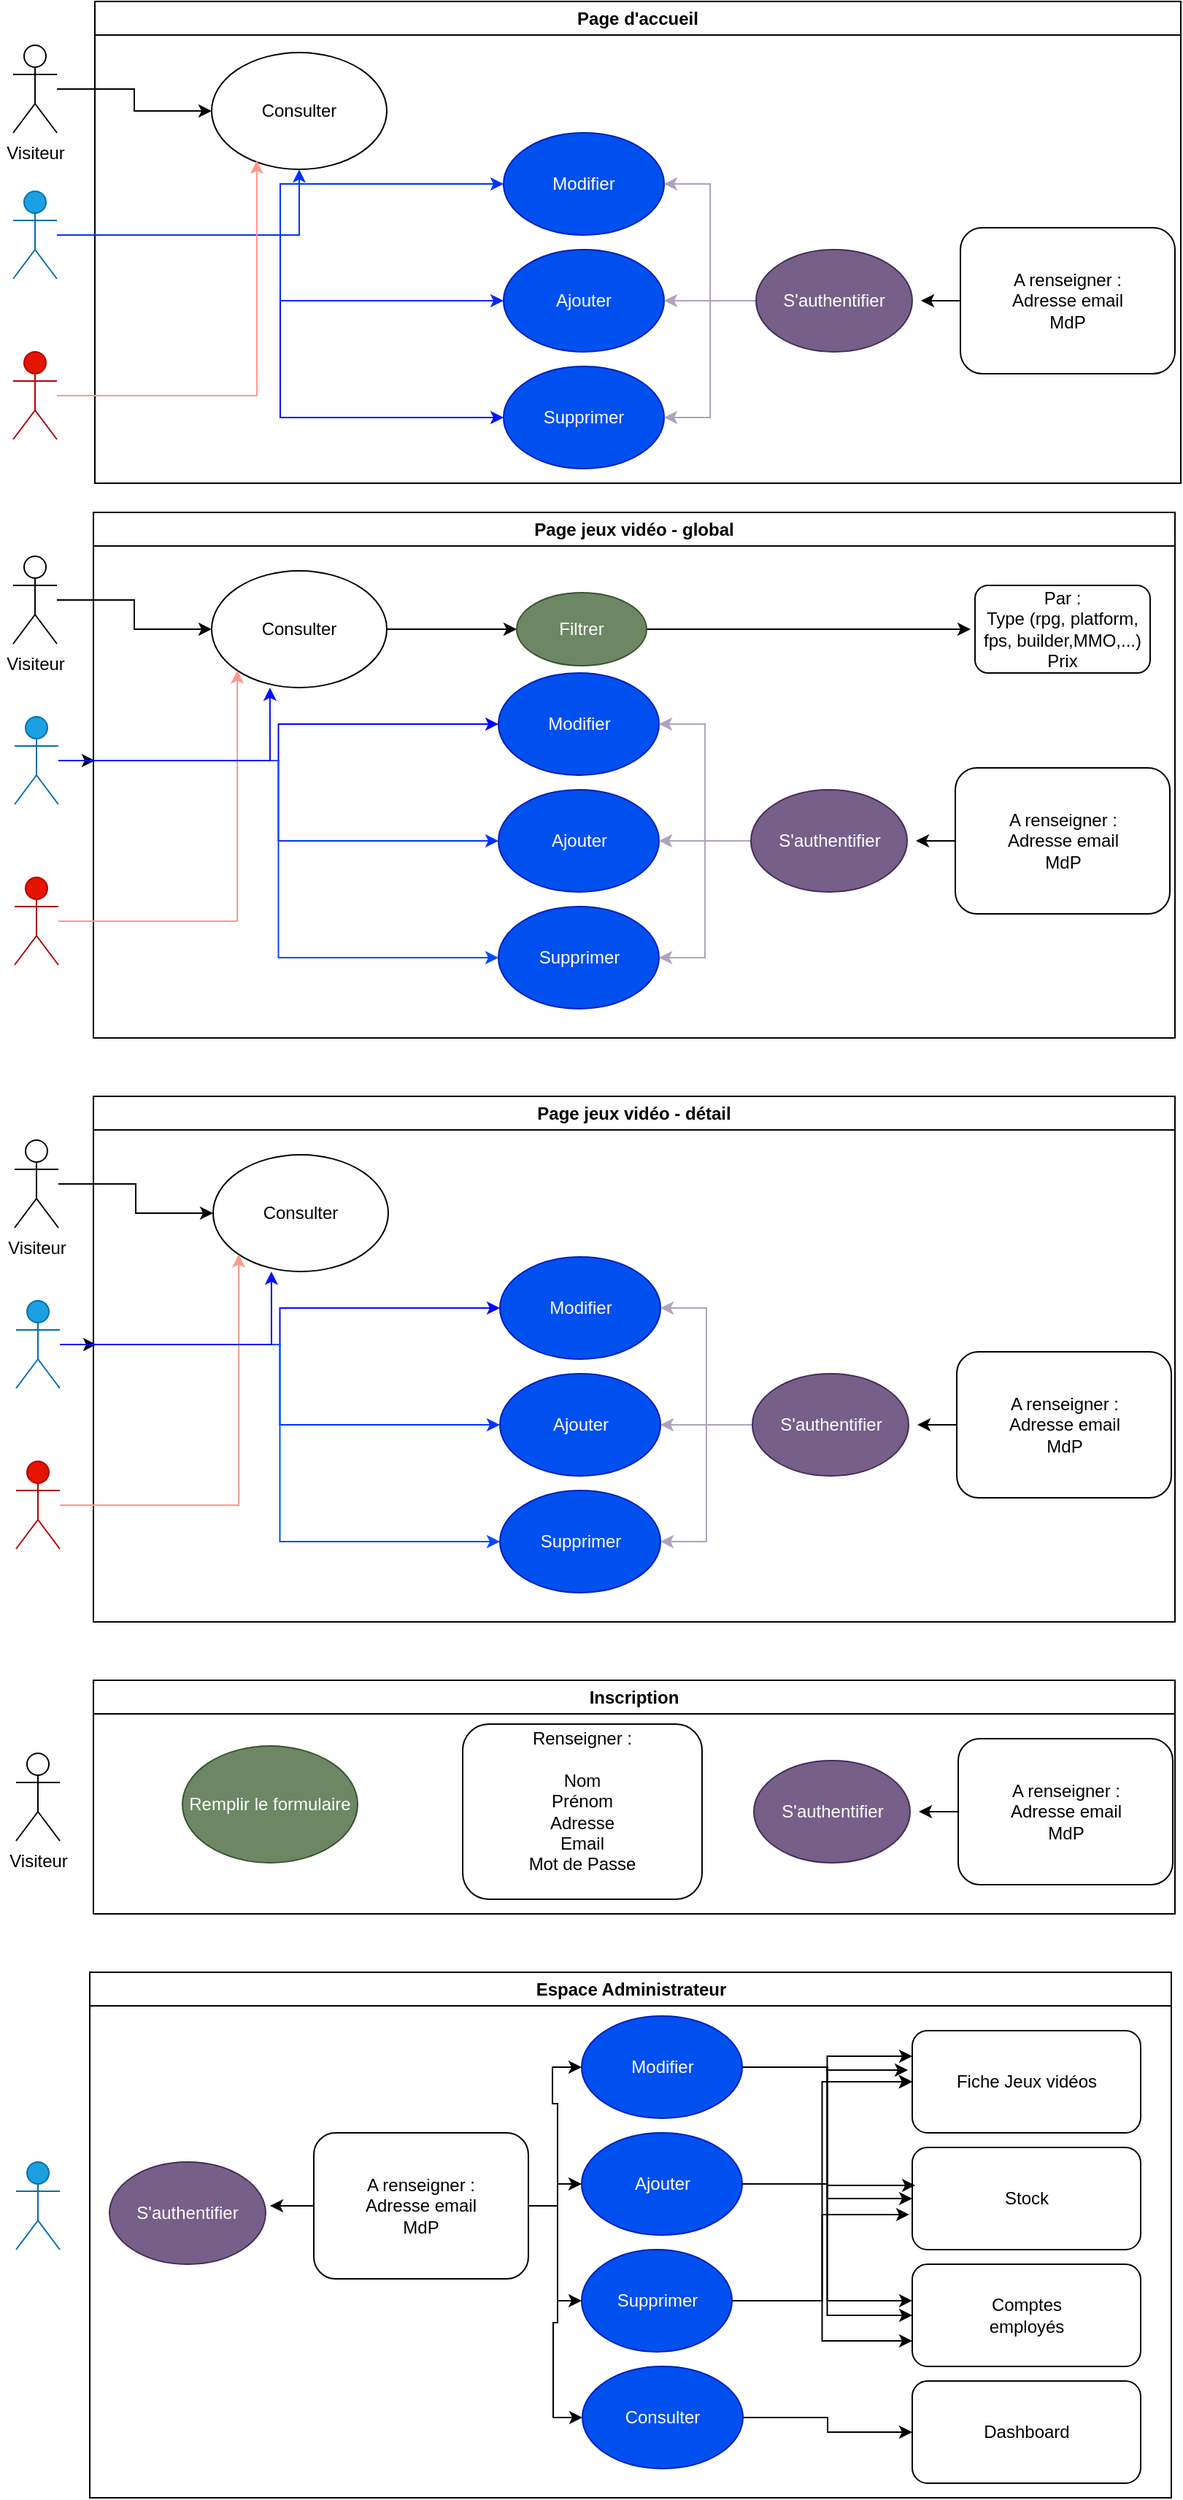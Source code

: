<mxfile version="24.7.6">
  <diagram name="Page-1" id="Thd2BQIGZXAX2JsIXWJJ">
    <mxGraphModel dx="988" dy="536" grid="1" gridSize="10" guides="1" tooltips="1" connect="1" arrows="1" fold="1" page="1" pageScale="1" pageWidth="827" pageHeight="1169" math="0" shadow="0">
      <root>
        <mxCell id="0" />
        <mxCell id="1" parent="0" />
        <mxCell id="rAIBt6rHSv0Fkx4nkbGc-1" value="&lt;font style=&quot;vertical-align: inherit;&quot;&gt;&lt;font style=&quot;vertical-align: inherit;&quot;&gt;Page d&#39;accueil&lt;/font&gt;&lt;/font&gt;" style="swimlane;whiteSpace=wrap;html=1;" vertex="1" parent="1">
          <mxGeometry x="80" y="50" width="744" height="330" as="geometry" />
        </mxCell>
        <mxCell id="rAIBt6rHSv0Fkx4nkbGc-10" value="&lt;font style=&quot;vertical-align: inherit;&quot;&gt;&lt;font style=&quot;vertical-align: inherit;&quot;&gt;Consulter&lt;/font&gt;&lt;/font&gt;" style="ellipse;whiteSpace=wrap;html=1;" vertex="1" parent="rAIBt6rHSv0Fkx4nkbGc-1">
          <mxGeometry x="80" y="35" width="120" height="80" as="geometry" />
        </mxCell>
        <mxCell id="rAIBt6rHSv0Fkx4nkbGc-14" value="Modifier" style="ellipse;whiteSpace=wrap;html=1;fillColor=#0050ef;fontColor=#ffffff;strokeColor=#001DBC;" vertex="1" parent="rAIBt6rHSv0Fkx4nkbGc-1">
          <mxGeometry x="280" y="90" width="110" height="70" as="geometry" />
        </mxCell>
        <mxCell id="rAIBt6rHSv0Fkx4nkbGc-16" value="Supprimer" style="ellipse;whiteSpace=wrap;html=1;fillColor=#0050ef;fontColor=#ffffff;strokeColor=#001DBC;" vertex="1" parent="rAIBt6rHSv0Fkx4nkbGc-1">
          <mxGeometry x="280" y="250" width="110" height="70" as="geometry" />
        </mxCell>
        <mxCell id="rAIBt6rHSv0Fkx4nkbGc-15" value="Ajouter" style="ellipse;whiteSpace=wrap;html=1;fillColor=#0050ef;fontColor=#ffffff;strokeColor=#001DBC;" vertex="1" parent="rAIBt6rHSv0Fkx4nkbGc-1">
          <mxGeometry x="280" y="170" width="110" height="70" as="geometry" />
        </mxCell>
        <mxCell id="rAIBt6rHSv0Fkx4nkbGc-24" style="edgeStyle=orthogonalEdgeStyle;rounded=0;orthogonalLoop=1;jettySize=auto;html=1;entryX=1;entryY=0.5;entryDx=0;entryDy=0;strokeColor=#afa2bd;" edge="1" parent="rAIBt6rHSv0Fkx4nkbGc-1" source="rAIBt6rHSv0Fkx4nkbGc-23" target="rAIBt6rHSv0Fkx4nkbGc-14">
          <mxGeometry relative="1" as="geometry" />
        </mxCell>
        <mxCell id="rAIBt6rHSv0Fkx4nkbGc-25" style="edgeStyle=orthogonalEdgeStyle;rounded=0;orthogonalLoop=1;jettySize=auto;html=1;entryX=1;entryY=0.5;entryDx=0;entryDy=0;strokeColor=#AFA2BD;" edge="1" parent="rAIBt6rHSv0Fkx4nkbGc-1" source="rAIBt6rHSv0Fkx4nkbGc-23" target="rAIBt6rHSv0Fkx4nkbGc-15">
          <mxGeometry relative="1" as="geometry" />
        </mxCell>
        <mxCell id="rAIBt6rHSv0Fkx4nkbGc-26" style="edgeStyle=orthogonalEdgeStyle;rounded=0;orthogonalLoop=1;jettySize=auto;html=1;entryX=1;entryY=0.5;entryDx=0;entryDy=0;strokeColor=#afa2bd;" edge="1" parent="rAIBt6rHSv0Fkx4nkbGc-1" source="rAIBt6rHSv0Fkx4nkbGc-23" target="rAIBt6rHSv0Fkx4nkbGc-16">
          <mxGeometry relative="1" as="geometry" />
        </mxCell>
        <mxCell id="rAIBt6rHSv0Fkx4nkbGc-23" value="S&#39;authentifier" style="ellipse;whiteSpace=wrap;html=1;fillColor=#76608a;strokeColor=#432D57;fontColor=#ffffff;" vertex="1" parent="rAIBt6rHSv0Fkx4nkbGc-1">
          <mxGeometry x="453" y="170" width="107" height="70" as="geometry" />
        </mxCell>
        <mxCell id="rAIBt6rHSv0Fkx4nkbGc-29" style="edgeStyle=orthogonalEdgeStyle;rounded=0;orthogonalLoop=1;jettySize=auto;html=1;" edge="1" parent="rAIBt6rHSv0Fkx4nkbGc-1" source="rAIBt6rHSv0Fkx4nkbGc-27">
          <mxGeometry relative="1" as="geometry">
            <mxPoint x="566" y="205" as="targetPoint" />
          </mxGeometry>
        </mxCell>
        <mxCell id="rAIBt6rHSv0Fkx4nkbGc-27" value="A renseigner :&lt;div&gt;Adresse email&lt;/div&gt;&lt;div&gt;MdP&lt;/div&gt;" style="rounded=1;whiteSpace=wrap;html=1;" vertex="1" parent="rAIBt6rHSv0Fkx4nkbGc-1">
          <mxGeometry x="593" y="155" width="147" height="100" as="geometry" />
        </mxCell>
        <mxCell id="rAIBt6rHSv0Fkx4nkbGc-2" value="&lt;font style=&quot;vertical-align: inherit;&quot;&gt;&lt;font style=&quot;vertical-align: inherit;&quot;&gt;Page jeux vidéo - global&lt;/font&gt;&lt;/font&gt;" style="swimlane;whiteSpace=wrap;html=1;" vertex="1" parent="1">
          <mxGeometry x="79" y="400" width="741" height="360" as="geometry" />
        </mxCell>
        <mxCell id="rAIBt6rHSv0Fkx4nkbGc-82" style="edgeStyle=orthogonalEdgeStyle;rounded=0;orthogonalLoop=1;jettySize=auto;html=1;entryX=0;entryY=0.5;entryDx=0;entryDy=0;" edge="1" parent="rAIBt6rHSv0Fkx4nkbGc-2" source="rAIBt6rHSv0Fkx4nkbGc-33" target="rAIBt6rHSv0Fkx4nkbGc-81">
          <mxGeometry relative="1" as="geometry" />
        </mxCell>
        <mxCell id="rAIBt6rHSv0Fkx4nkbGc-33" value="&lt;font style=&quot;vertical-align: inherit;&quot;&gt;&lt;font style=&quot;vertical-align: inherit;&quot;&gt;Consulter&lt;/font&gt;&lt;/font&gt;" style="ellipse;whiteSpace=wrap;html=1;" vertex="1" parent="rAIBt6rHSv0Fkx4nkbGc-2">
          <mxGeometry x="81" y="40" width="120" height="80" as="geometry" />
        </mxCell>
        <mxCell id="rAIBt6rHSv0Fkx4nkbGc-41" value="Modifier" style="ellipse;whiteSpace=wrap;html=1;fillColor=#0050ef;fontColor=#ffffff;strokeColor=#001DBC;" vertex="1" parent="rAIBt6rHSv0Fkx4nkbGc-2">
          <mxGeometry x="277.5" y="110" width="110" height="70" as="geometry" />
        </mxCell>
        <mxCell id="rAIBt6rHSv0Fkx4nkbGc-42" value="Supprimer" style="ellipse;whiteSpace=wrap;html=1;fillColor=#0050ef;fontColor=#ffffff;strokeColor=#001DBC;" vertex="1" parent="rAIBt6rHSv0Fkx4nkbGc-2">
          <mxGeometry x="277.5" y="270" width="110" height="70" as="geometry" />
        </mxCell>
        <mxCell id="rAIBt6rHSv0Fkx4nkbGc-43" value="Ajouter" style="ellipse;whiteSpace=wrap;html=1;fillColor=#0050ef;fontColor=#ffffff;strokeColor=#001DBC;" vertex="1" parent="rAIBt6rHSv0Fkx4nkbGc-2">
          <mxGeometry x="277.5" y="190" width="110" height="70" as="geometry" />
        </mxCell>
        <mxCell id="rAIBt6rHSv0Fkx4nkbGc-44" style="edgeStyle=orthogonalEdgeStyle;rounded=0;orthogonalLoop=1;jettySize=auto;html=1;entryX=1;entryY=0.5;entryDx=0;entryDy=0;strokeColor=#afa2bd;" edge="1" parent="rAIBt6rHSv0Fkx4nkbGc-2" source="rAIBt6rHSv0Fkx4nkbGc-47" target="rAIBt6rHSv0Fkx4nkbGc-41">
          <mxGeometry relative="1" as="geometry" />
        </mxCell>
        <mxCell id="rAIBt6rHSv0Fkx4nkbGc-45" style="edgeStyle=orthogonalEdgeStyle;rounded=0;orthogonalLoop=1;jettySize=auto;html=1;entryX=1;entryY=0.5;entryDx=0;entryDy=0;strokeColor=#AFA2BD;" edge="1" parent="rAIBt6rHSv0Fkx4nkbGc-2" source="rAIBt6rHSv0Fkx4nkbGc-47" target="rAIBt6rHSv0Fkx4nkbGc-43">
          <mxGeometry relative="1" as="geometry" />
        </mxCell>
        <mxCell id="rAIBt6rHSv0Fkx4nkbGc-46" style="edgeStyle=orthogonalEdgeStyle;rounded=0;orthogonalLoop=1;jettySize=auto;html=1;entryX=1;entryY=0.5;entryDx=0;entryDy=0;strokeColor=#afa2bd;" edge="1" parent="rAIBt6rHSv0Fkx4nkbGc-2" source="rAIBt6rHSv0Fkx4nkbGc-47" target="rAIBt6rHSv0Fkx4nkbGc-42">
          <mxGeometry relative="1" as="geometry" />
        </mxCell>
        <mxCell id="rAIBt6rHSv0Fkx4nkbGc-47" value="S&#39;authentifier" style="ellipse;whiteSpace=wrap;html=1;fillColor=#76608a;strokeColor=#432D57;fontColor=#ffffff;" vertex="1" parent="rAIBt6rHSv0Fkx4nkbGc-2">
          <mxGeometry x="450.5" y="190" width="107" height="70" as="geometry" />
        </mxCell>
        <mxCell id="rAIBt6rHSv0Fkx4nkbGc-48" style="edgeStyle=orthogonalEdgeStyle;rounded=0;orthogonalLoop=1;jettySize=auto;html=1;" edge="1" parent="rAIBt6rHSv0Fkx4nkbGc-2" source="rAIBt6rHSv0Fkx4nkbGc-49">
          <mxGeometry relative="1" as="geometry">
            <mxPoint x="563.5" y="225" as="targetPoint" />
          </mxGeometry>
        </mxCell>
        <mxCell id="rAIBt6rHSv0Fkx4nkbGc-49" value="A renseigner :&lt;div&gt;Adresse email&lt;/div&gt;&lt;div&gt;MdP&lt;/div&gt;" style="rounded=1;whiteSpace=wrap;html=1;" vertex="1" parent="rAIBt6rHSv0Fkx4nkbGc-2">
          <mxGeometry x="590.5" y="175" width="147" height="100" as="geometry" />
        </mxCell>
        <mxCell id="rAIBt6rHSv0Fkx4nkbGc-84" style="edgeStyle=orthogonalEdgeStyle;rounded=0;orthogonalLoop=1;jettySize=auto;html=1;" edge="1" parent="rAIBt6rHSv0Fkx4nkbGc-2" source="rAIBt6rHSv0Fkx4nkbGc-81">
          <mxGeometry relative="1" as="geometry">
            <mxPoint x="601" y="80" as="targetPoint" />
          </mxGeometry>
        </mxCell>
        <mxCell id="rAIBt6rHSv0Fkx4nkbGc-81" value="Filtrer" style="ellipse;whiteSpace=wrap;html=1;fillColor=#6d8764;fontColor=#ffffff;strokeColor=#3A5431;" vertex="1" parent="rAIBt6rHSv0Fkx4nkbGc-2">
          <mxGeometry x="290" y="55" width="89" height="50" as="geometry" />
        </mxCell>
        <mxCell id="rAIBt6rHSv0Fkx4nkbGc-83" value="Par :&lt;div&gt;Type (rpg, platform, fps, builder,MMO,...)&lt;/div&gt;&lt;div&gt;Prix&lt;/div&gt;" style="rounded=1;whiteSpace=wrap;html=1;" vertex="1" parent="rAIBt6rHSv0Fkx4nkbGc-2">
          <mxGeometry x="604" y="50" width="120" height="60" as="geometry" />
        </mxCell>
        <mxCell id="rAIBt6rHSv0Fkx4nkbGc-3" value="&lt;font style=&quot;vertical-align: inherit;&quot;&gt;&lt;font style=&quot;vertical-align: inherit;&quot;&gt;Page jeux vidéo - détail&lt;/font&gt;&lt;/font&gt;" style="swimlane;whiteSpace=wrap;html=1;" vertex="1" parent="1">
          <mxGeometry x="79" y="800" width="741" height="360" as="geometry" />
        </mxCell>
        <mxCell id="rAIBt6rHSv0Fkx4nkbGc-11" style="edgeStyle=orthogonalEdgeStyle;rounded=0;orthogonalLoop=1;jettySize=auto;html=1;entryX=0;entryY=0.5;entryDx=0;entryDy=0;" edge="1" parent="1" source="rAIBt6rHSv0Fkx4nkbGc-5" target="rAIBt6rHSv0Fkx4nkbGc-10">
          <mxGeometry relative="1" as="geometry" />
        </mxCell>
        <mxCell id="rAIBt6rHSv0Fkx4nkbGc-5" value="&lt;font style=&quot;vertical-align: inherit;&quot;&gt;&lt;font style=&quot;vertical-align: inherit;&quot;&gt;Visiteur&lt;/font&gt;&lt;/font&gt;" style="shape=umlActor;verticalLabelPosition=bottom;verticalAlign=top;html=1;outlineConnect=0;" vertex="1" parent="1">
          <mxGeometry x="24" y="80" width="30" height="60" as="geometry" />
        </mxCell>
        <mxCell id="rAIBt6rHSv0Fkx4nkbGc-20" style="edgeStyle=orthogonalEdgeStyle;rounded=0;orthogonalLoop=1;jettySize=auto;html=1;entryX=0;entryY=0.5;entryDx=0;entryDy=0;strokeColor=#0011ff;" edge="1" parent="1" source="rAIBt6rHSv0Fkx4nkbGc-7" target="rAIBt6rHSv0Fkx4nkbGc-16">
          <mxGeometry relative="1" as="geometry" />
        </mxCell>
        <mxCell id="rAIBt6rHSv0Fkx4nkbGc-21" style="edgeStyle=orthogonalEdgeStyle;rounded=0;orthogonalLoop=1;jettySize=auto;html=1;entryX=0;entryY=0.5;entryDx=0;entryDy=0;strokeColor=#002aff;" edge="1" parent="1" source="rAIBt6rHSv0Fkx4nkbGc-7" target="rAIBt6rHSv0Fkx4nkbGc-15">
          <mxGeometry relative="1" as="geometry" />
        </mxCell>
        <mxCell id="rAIBt6rHSv0Fkx4nkbGc-22" style="edgeStyle=orthogonalEdgeStyle;rounded=0;orthogonalLoop=1;jettySize=auto;html=1;entryX=0;entryY=0.5;entryDx=0;entryDy=0;strokeColor=#0033ff;" edge="1" parent="1" source="rAIBt6rHSv0Fkx4nkbGc-7" target="rAIBt6rHSv0Fkx4nkbGc-14">
          <mxGeometry relative="1" as="geometry" />
        </mxCell>
        <mxCell id="rAIBt6rHSv0Fkx4nkbGc-7" value="&lt;font style=&quot;vertical-align: inherit;&quot;&gt;&lt;font style=&quot;vertical-align: inherit;&quot;&gt;Admin&lt;/font&gt;&lt;/font&gt;" style="shape=umlActor;verticalLabelPosition=bottom;verticalAlign=top;html=1;outlineConnect=0;fillColor=#1ba1e2;fontColor=#ffffff;strokeColor=#006EAF;" vertex="1" parent="1">
          <mxGeometry x="24" y="180" width="30" height="60" as="geometry" />
        </mxCell>
        <mxCell id="rAIBt6rHSv0Fkx4nkbGc-8" value="&lt;font style=&quot;vertical-align: inherit;&quot;&gt;&lt;font style=&quot;vertical-align: inherit;&quot;&gt;Employé&lt;/font&gt;&lt;/font&gt;" style="shape=umlActor;verticalLabelPosition=bottom;verticalAlign=top;html=1;outlineConnect=0;fillColor=#e51400;fontColor=#ffffff;strokeColor=#B20000;" vertex="1" parent="1">
          <mxGeometry x="24" y="290" width="30" height="60" as="geometry" />
        </mxCell>
        <mxCell id="rAIBt6rHSv0Fkx4nkbGc-12" style="edgeStyle=orthogonalEdgeStyle;rounded=0;orthogonalLoop=1;jettySize=auto;html=1;entryX=0.5;entryY=1;entryDx=0;entryDy=0;strokeColor=#0033ff;" edge="1" parent="1" source="rAIBt6rHSv0Fkx4nkbGc-7" target="rAIBt6rHSv0Fkx4nkbGc-10">
          <mxGeometry relative="1" as="geometry" />
        </mxCell>
        <mxCell id="rAIBt6rHSv0Fkx4nkbGc-28" style="edgeStyle=orthogonalEdgeStyle;rounded=0;orthogonalLoop=1;jettySize=auto;html=1;entryX=0.258;entryY=0.925;entryDx=0;entryDy=0;entryPerimeter=0;strokeColor=#ff988d;" edge="1" parent="1" source="rAIBt6rHSv0Fkx4nkbGc-8" target="rAIBt6rHSv0Fkx4nkbGc-10">
          <mxGeometry relative="1" as="geometry" />
        </mxCell>
        <mxCell id="rAIBt6rHSv0Fkx4nkbGc-50" style="edgeStyle=orthogonalEdgeStyle;rounded=0;orthogonalLoop=1;jettySize=auto;html=1;entryX=0;entryY=0.5;entryDx=0;entryDy=0;" edge="1" parent="1" source="rAIBt6rHSv0Fkx4nkbGc-30" target="rAIBt6rHSv0Fkx4nkbGc-33">
          <mxGeometry relative="1" as="geometry" />
        </mxCell>
        <mxCell id="rAIBt6rHSv0Fkx4nkbGc-30" value="&lt;font style=&quot;vertical-align: inherit;&quot;&gt;&lt;font style=&quot;vertical-align: inherit;&quot;&gt;Visiteur&lt;/font&gt;&lt;/font&gt;" style="shape=umlActor;verticalLabelPosition=bottom;verticalAlign=top;html=1;outlineConnect=0;" vertex="1" parent="1">
          <mxGeometry x="24" y="430" width="30" height="60" as="geometry" />
        </mxCell>
        <mxCell id="rAIBt6rHSv0Fkx4nkbGc-51" style="edgeStyle=orthogonalEdgeStyle;rounded=0;orthogonalLoop=1;jettySize=auto;html=1;entryX=0;entryY=0.5;entryDx=0;entryDy=0;strokeColor=#0008ff;" edge="1" parent="1" source="rAIBt6rHSv0Fkx4nkbGc-31" target="rAIBt6rHSv0Fkx4nkbGc-41">
          <mxGeometry relative="1" as="geometry" />
        </mxCell>
        <mxCell id="rAIBt6rHSv0Fkx4nkbGc-52" style="edgeStyle=orthogonalEdgeStyle;rounded=0;orthogonalLoop=1;jettySize=auto;html=1;entryX=0;entryY=0.5;entryDx=0;entryDy=0;strokeColor=#0033ff;" edge="1" parent="1" source="rAIBt6rHSv0Fkx4nkbGc-31" target="rAIBt6rHSv0Fkx4nkbGc-43">
          <mxGeometry relative="1" as="geometry" />
        </mxCell>
        <mxCell id="rAIBt6rHSv0Fkx4nkbGc-53" style="edgeStyle=orthogonalEdgeStyle;rounded=0;orthogonalLoop=1;jettySize=auto;html=1;entryX=0;entryY=0.5;entryDx=0;entryDy=0;strokeColor=#004cff;" edge="1" parent="1" source="rAIBt6rHSv0Fkx4nkbGc-31" target="rAIBt6rHSv0Fkx4nkbGc-42">
          <mxGeometry relative="1" as="geometry" />
        </mxCell>
        <mxCell id="rAIBt6rHSv0Fkx4nkbGc-55" style="edgeStyle=orthogonalEdgeStyle;rounded=0;orthogonalLoop=1;jettySize=auto;html=1;" edge="1" parent="1" source="rAIBt6rHSv0Fkx4nkbGc-31">
          <mxGeometry relative="1" as="geometry">
            <mxPoint x="80" y="570" as="targetPoint" />
          </mxGeometry>
        </mxCell>
        <mxCell id="rAIBt6rHSv0Fkx4nkbGc-31" value="&lt;font style=&quot;vertical-align: inherit;&quot;&gt;&lt;font style=&quot;vertical-align: inherit;&quot;&gt;Admin&lt;/font&gt;&lt;/font&gt;" style="shape=umlActor;verticalLabelPosition=bottom;verticalAlign=top;html=1;outlineConnect=0;fillColor=#1ba1e2;fontColor=#ffffff;strokeColor=#006EAF;" vertex="1" parent="1">
          <mxGeometry x="25" y="540" width="30" height="60" as="geometry" />
        </mxCell>
        <mxCell id="rAIBt6rHSv0Fkx4nkbGc-54" style="edgeStyle=orthogonalEdgeStyle;rounded=0;orthogonalLoop=1;jettySize=auto;html=1;entryX=0;entryY=1;entryDx=0;entryDy=0;strokeColor=#ff988d;" edge="1" parent="1" source="rAIBt6rHSv0Fkx4nkbGc-32" target="rAIBt6rHSv0Fkx4nkbGc-33">
          <mxGeometry relative="1" as="geometry" />
        </mxCell>
        <mxCell id="rAIBt6rHSv0Fkx4nkbGc-32" value="&lt;font style=&quot;vertical-align: inherit;&quot;&gt;&lt;font style=&quot;vertical-align: inherit;&quot;&gt;Employé&lt;/font&gt;&lt;/font&gt;" style="shape=umlActor;verticalLabelPosition=bottom;verticalAlign=top;html=1;outlineConnect=0;fillColor=#e51400;fontColor=#ffffff;strokeColor=#B20000;" vertex="1" parent="1">
          <mxGeometry x="25" y="650" width="30" height="60" as="geometry" />
        </mxCell>
        <mxCell id="rAIBt6rHSv0Fkx4nkbGc-56" style="edgeStyle=orthogonalEdgeStyle;rounded=0;orthogonalLoop=1;jettySize=auto;html=1;entryX=0.333;entryY=1;entryDx=0;entryDy=0;entryPerimeter=0;strokeColor=#0011ff;" edge="1" parent="1" source="rAIBt6rHSv0Fkx4nkbGc-31" target="rAIBt6rHSv0Fkx4nkbGc-33">
          <mxGeometry relative="1" as="geometry" />
        </mxCell>
        <mxCell id="rAIBt6rHSv0Fkx4nkbGc-57" value="&lt;font style=&quot;vertical-align: inherit;&quot;&gt;&lt;font style=&quot;vertical-align: inherit;&quot;&gt;Consulter&lt;/font&gt;&lt;/font&gt;" style="ellipse;whiteSpace=wrap;html=1;" vertex="1" parent="1">
          <mxGeometry x="161" y="840" width="120" height="80" as="geometry" />
        </mxCell>
        <mxCell id="rAIBt6rHSv0Fkx4nkbGc-58" value="Modifier" style="ellipse;whiteSpace=wrap;html=1;fillColor=#0050ef;fontColor=#ffffff;strokeColor=#001DBC;" vertex="1" parent="1">
          <mxGeometry x="357.5" y="910" width="110" height="70" as="geometry" />
        </mxCell>
        <mxCell id="rAIBt6rHSv0Fkx4nkbGc-59" value="Supprimer" style="ellipse;whiteSpace=wrap;html=1;fillColor=#0050ef;fontColor=#ffffff;strokeColor=#001DBC;" vertex="1" parent="1">
          <mxGeometry x="357.5" y="1070" width="110" height="70" as="geometry" />
        </mxCell>
        <mxCell id="rAIBt6rHSv0Fkx4nkbGc-60" value="Ajouter" style="ellipse;whiteSpace=wrap;html=1;fillColor=#0050ef;fontColor=#ffffff;strokeColor=#001DBC;" vertex="1" parent="1">
          <mxGeometry x="357.5" y="990" width="110" height="70" as="geometry" />
        </mxCell>
        <mxCell id="rAIBt6rHSv0Fkx4nkbGc-61" style="edgeStyle=orthogonalEdgeStyle;rounded=0;orthogonalLoop=1;jettySize=auto;html=1;entryX=1;entryY=0.5;entryDx=0;entryDy=0;strokeColor=#afa2bd;" edge="1" parent="1" source="rAIBt6rHSv0Fkx4nkbGc-64" target="rAIBt6rHSv0Fkx4nkbGc-58">
          <mxGeometry relative="1" as="geometry" />
        </mxCell>
        <mxCell id="rAIBt6rHSv0Fkx4nkbGc-62" style="edgeStyle=orthogonalEdgeStyle;rounded=0;orthogonalLoop=1;jettySize=auto;html=1;entryX=1;entryY=0.5;entryDx=0;entryDy=0;strokeColor=#AFA2BD;" edge="1" parent="1" source="rAIBt6rHSv0Fkx4nkbGc-64" target="rAIBt6rHSv0Fkx4nkbGc-60">
          <mxGeometry relative="1" as="geometry" />
        </mxCell>
        <mxCell id="rAIBt6rHSv0Fkx4nkbGc-63" style="edgeStyle=orthogonalEdgeStyle;rounded=0;orthogonalLoop=1;jettySize=auto;html=1;entryX=1;entryY=0.5;entryDx=0;entryDy=0;strokeColor=#afa2bd;" edge="1" parent="1" source="rAIBt6rHSv0Fkx4nkbGc-64" target="rAIBt6rHSv0Fkx4nkbGc-59">
          <mxGeometry relative="1" as="geometry" />
        </mxCell>
        <mxCell id="rAIBt6rHSv0Fkx4nkbGc-64" value="S&#39;authentifier" style="ellipse;whiteSpace=wrap;html=1;fillColor=#76608a;strokeColor=#432D57;fontColor=#ffffff;" vertex="1" parent="1">
          <mxGeometry x="530.5" y="990" width="107" height="70" as="geometry" />
        </mxCell>
        <mxCell id="rAIBt6rHSv0Fkx4nkbGc-65" style="edgeStyle=orthogonalEdgeStyle;rounded=0;orthogonalLoop=1;jettySize=auto;html=1;" edge="1" parent="1" source="rAIBt6rHSv0Fkx4nkbGc-66">
          <mxGeometry relative="1" as="geometry">
            <mxPoint x="643.5" y="1025" as="targetPoint" />
          </mxGeometry>
        </mxCell>
        <mxCell id="rAIBt6rHSv0Fkx4nkbGc-66" value="A renseigner :&lt;div&gt;Adresse email&lt;/div&gt;&lt;div&gt;MdP&lt;/div&gt;" style="rounded=1;whiteSpace=wrap;html=1;" vertex="1" parent="1">
          <mxGeometry x="670.5" y="975" width="147" height="100" as="geometry" />
        </mxCell>
        <mxCell id="rAIBt6rHSv0Fkx4nkbGc-67" style="edgeStyle=orthogonalEdgeStyle;rounded=0;orthogonalLoop=1;jettySize=auto;html=1;entryX=0;entryY=0.5;entryDx=0;entryDy=0;" edge="1" parent="1" source="rAIBt6rHSv0Fkx4nkbGc-68" target="rAIBt6rHSv0Fkx4nkbGc-57">
          <mxGeometry relative="1" as="geometry" />
        </mxCell>
        <mxCell id="rAIBt6rHSv0Fkx4nkbGc-68" value="&lt;font style=&quot;vertical-align: inherit;&quot;&gt;&lt;font style=&quot;vertical-align: inherit;&quot;&gt;Visiteur&lt;/font&gt;&lt;/font&gt;" style="shape=umlActor;verticalLabelPosition=bottom;verticalAlign=top;html=1;outlineConnect=0;" vertex="1" parent="1">
          <mxGeometry x="25" y="830" width="30" height="60" as="geometry" />
        </mxCell>
        <mxCell id="rAIBt6rHSv0Fkx4nkbGc-69" style="edgeStyle=orthogonalEdgeStyle;rounded=0;orthogonalLoop=1;jettySize=auto;html=1;entryX=0;entryY=0.5;entryDx=0;entryDy=0;strokeColor=#0008ff;" edge="1" parent="1" source="rAIBt6rHSv0Fkx4nkbGc-73" target="rAIBt6rHSv0Fkx4nkbGc-58">
          <mxGeometry relative="1" as="geometry" />
        </mxCell>
        <mxCell id="rAIBt6rHSv0Fkx4nkbGc-70" style="edgeStyle=orthogonalEdgeStyle;rounded=0;orthogonalLoop=1;jettySize=auto;html=1;entryX=0;entryY=0.5;entryDx=0;entryDy=0;strokeColor=#0033ff;" edge="1" parent="1" source="rAIBt6rHSv0Fkx4nkbGc-73" target="rAIBt6rHSv0Fkx4nkbGc-60">
          <mxGeometry relative="1" as="geometry" />
        </mxCell>
        <mxCell id="rAIBt6rHSv0Fkx4nkbGc-71" style="edgeStyle=orthogonalEdgeStyle;rounded=0;orthogonalLoop=1;jettySize=auto;html=1;entryX=0;entryY=0.5;entryDx=0;entryDy=0;strokeColor=#004cff;" edge="1" parent="1" source="rAIBt6rHSv0Fkx4nkbGc-73" target="rAIBt6rHSv0Fkx4nkbGc-59">
          <mxGeometry relative="1" as="geometry" />
        </mxCell>
        <mxCell id="rAIBt6rHSv0Fkx4nkbGc-72" style="edgeStyle=orthogonalEdgeStyle;rounded=0;orthogonalLoop=1;jettySize=auto;html=1;" edge="1" parent="1" source="rAIBt6rHSv0Fkx4nkbGc-73">
          <mxGeometry relative="1" as="geometry">
            <mxPoint x="81" y="970" as="targetPoint" />
          </mxGeometry>
        </mxCell>
        <mxCell id="rAIBt6rHSv0Fkx4nkbGc-73" value="&lt;font style=&quot;vertical-align: inherit;&quot;&gt;&lt;font style=&quot;vertical-align: inherit;&quot;&gt;Admin&lt;/font&gt;&lt;/font&gt;" style="shape=umlActor;verticalLabelPosition=bottom;verticalAlign=top;html=1;outlineConnect=0;fillColor=#1ba1e2;fontColor=#ffffff;strokeColor=#006EAF;" vertex="1" parent="1">
          <mxGeometry x="26" y="940" width="30" height="60" as="geometry" />
        </mxCell>
        <mxCell id="rAIBt6rHSv0Fkx4nkbGc-74" style="edgeStyle=orthogonalEdgeStyle;rounded=0;orthogonalLoop=1;jettySize=auto;html=1;entryX=0;entryY=1;entryDx=0;entryDy=0;strokeColor=#ff988d;" edge="1" parent="1" source="rAIBt6rHSv0Fkx4nkbGc-75" target="rAIBt6rHSv0Fkx4nkbGc-57">
          <mxGeometry relative="1" as="geometry" />
        </mxCell>
        <mxCell id="rAIBt6rHSv0Fkx4nkbGc-75" value="&lt;font style=&quot;vertical-align: inherit;&quot;&gt;&lt;font style=&quot;vertical-align: inherit;&quot;&gt;Employé&lt;/font&gt;&lt;/font&gt;" style="shape=umlActor;verticalLabelPosition=bottom;verticalAlign=top;html=1;outlineConnect=0;fillColor=#e51400;fontColor=#ffffff;strokeColor=#B20000;" vertex="1" parent="1">
          <mxGeometry x="26" y="1050" width="30" height="60" as="geometry" />
        </mxCell>
        <mxCell id="rAIBt6rHSv0Fkx4nkbGc-76" style="edgeStyle=orthogonalEdgeStyle;rounded=0;orthogonalLoop=1;jettySize=auto;html=1;entryX=0.333;entryY=1;entryDx=0;entryDy=0;entryPerimeter=0;strokeColor=#0011ff;" edge="1" parent="1" source="rAIBt6rHSv0Fkx4nkbGc-73" target="rAIBt6rHSv0Fkx4nkbGc-57">
          <mxGeometry relative="1" as="geometry" />
        </mxCell>
        <mxCell id="rAIBt6rHSv0Fkx4nkbGc-77" value="&lt;font style=&quot;vertical-align: inherit;&quot;&gt;&lt;font style=&quot;vertical-align: inherit;&quot;&gt;Inscription&lt;/font&gt;&lt;/font&gt;" style="swimlane;whiteSpace=wrap;html=1;" vertex="1" parent="1">
          <mxGeometry x="79" y="1200" width="741" height="160" as="geometry" />
        </mxCell>
        <mxCell id="rAIBt6rHSv0Fkx4nkbGc-86" value="Remplir le formulaire" style="ellipse;whiteSpace=wrap;html=1;fillColor=#6d8764;fontColor=#ffffff;strokeColor=#3A5431;" vertex="1" parent="rAIBt6rHSv0Fkx4nkbGc-77">
          <mxGeometry x="61" y="45" width="120" height="80" as="geometry" />
        </mxCell>
        <mxCell id="rAIBt6rHSv0Fkx4nkbGc-87" value="Renseigner :&lt;div&gt;&lt;br&gt;&lt;/div&gt;&lt;div&gt;Nom&lt;/div&gt;&lt;div&gt;Prénom&lt;/div&gt;&lt;div&gt;Adresse&lt;/div&gt;&lt;div&gt;Email&lt;/div&gt;&lt;div&gt;Mot de Passe&lt;/div&gt;&lt;div&gt;&lt;br&gt;&lt;/div&gt;" style="rounded=1;whiteSpace=wrap;html=1;" vertex="1" parent="rAIBt6rHSv0Fkx4nkbGc-77">
          <mxGeometry x="253" y="30" width="164" height="120" as="geometry" />
        </mxCell>
        <mxCell id="rAIBt6rHSv0Fkx4nkbGc-104" value="S&#39;authentifier" style="ellipse;whiteSpace=wrap;html=1;fillColor=#76608a;strokeColor=#432D57;fontColor=#ffffff;" vertex="1" parent="rAIBt6rHSv0Fkx4nkbGc-77">
          <mxGeometry x="452.5" y="55" width="107" height="70" as="geometry" />
        </mxCell>
        <mxCell id="rAIBt6rHSv0Fkx4nkbGc-105" style="edgeStyle=orthogonalEdgeStyle;rounded=0;orthogonalLoop=1;jettySize=auto;html=1;" edge="1" parent="rAIBt6rHSv0Fkx4nkbGc-77" source="rAIBt6rHSv0Fkx4nkbGc-106">
          <mxGeometry relative="1" as="geometry">
            <mxPoint x="565.5" y="90" as="targetPoint" />
          </mxGeometry>
        </mxCell>
        <mxCell id="rAIBt6rHSv0Fkx4nkbGc-106" value="A renseigner :&lt;div&gt;Adresse email&lt;/div&gt;&lt;div&gt;MdP&lt;/div&gt;" style="rounded=1;whiteSpace=wrap;html=1;" vertex="1" parent="rAIBt6rHSv0Fkx4nkbGc-77">
          <mxGeometry x="592.5" y="40" width="147" height="100" as="geometry" />
        </mxCell>
        <mxCell id="rAIBt6rHSv0Fkx4nkbGc-78" value="&lt;font style=&quot;vertical-align: inherit;&quot;&gt;&lt;font style=&quot;vertical-align: inherit;&quot;&gt;Visiteur&lt;/font&gt;&lt;/font&gt;" style="shape=umlActor;verticalLabelPosition=bottom;verticalAlign=top;html=1;outlineConnect=0;" vertex="1" parent="1">
          <mxGeometry x="26" y="1250" width="30" height="60" as="geometry" />
        </mxCell>
        <mxCell id="rAIBt6rHSv0Fkx4nkbGc-88" value="&lt;font style=&quot;vertical-align: inherit;&quot;&gt;&lt;font style=&quot;vertical-align: inherit;&quot;&gt;Espace Administrateur&lt;/font&gt;&lt;/font&gt;" style="swimlane;whiteSpace=wrap;html=1;" vertex="1" parent="1">
          <mxGeometry x="76.5" y="1400" width="741" height="360" as="geometry" />
        </mxCell>
        <mxCell id="rAIBt6rHSv0Fkx4nkbGc-92" value="S&#39;authentifier" style="ellipse;whiteSpace=wrap;html=1;fillColor=#76608a;strokeColor=#432D57;fontColor=#ffffff;" vertex="1" parent="rAIBt6rHSv0Fkx4nkbGc-88">
          <mxGeometry x="13.5" y="130" width="107" height="70" as="geometry" />
        </mxCell>
        <mxCell id="rAIBt6rHSv0Fkx4nkbGc-95" style="edgeStyle=orthogonalEdgeStyle;rounded=0;orthogonalLoop=1;jettySize=auto;html=1;" edge="1" parent="rAIBt6rHSv0Fkx4nkbGc-88" source="rAIBt6rHSv0Fkx4nkbGc-94">
          <mxGeometry relative="1" as="geometry">
            <mxPoint x="123.5" y="160" as="targetPoint" />
          </mxGeometry>
        </mxCell>
        <mxCell id="rAIBt6rHSv0Fkx4nkbGc-127" style="edgeStyle=orthogonalEdgeStyle;rounded=0;orthogonalLoop=1;jettySize=auto;html=1;entryX=0;entryY=0.5;entryDx=0;entryDy=0;" edge="1" parent="rAIBt6rHSv0Fkx4nkbGc-88" source="rAIBt6rHSv0Fkx4nkbGc-94" target="rAIBt6rHSv0Fkx4nkbGc-96">
          <mxGeometry relative="1" as="geometry" />
        </mxCell>
        <mxCell id="rAIBt6rHSv0Fkx4nkbGc-128" style="edgeStyle=orthogonalEdgeStyle;rounded=0;orthogonalLoop=1;jettySize=auto;html=1;entryX=0;entryY=0.5;entryDx=0;entryDy=0;" edge="1" parent="rAIBt6rHSv0Fkx4nkbGc-88" source="rAIBt6rHSv0Fkx4nkbGc-94" target="rAIBt6rHSv0Fkx4nkbGc-98">
          <mxGeometry relative="1" as="geometry" />
        </mxCell>
        <mxCell id="rAIBt6rHSv0Fkx4nkbGc-129" style="edgeStyle=orthogonalEdgeStyle;rounded=0;orthogonalLoop=1;jettySize=auto;html=1;entryX=0;entryY=0.5;entryDx=0;entryDy=0;" edge="1" parent="rAIBt6rHSv0Fkx4nkbGc-88" source="rAIBt6rHSv0Fkx4nkbGc-94" target="rAIBt6rHSv0Fkx4nkbGc-97">
          <mxGeometry relative="1" as="geometry" />
        </mxCell>
        <mxCell id="rAIBt6rHSv0Fkx4nkbGc-130" style="edgeStyle=orthogonalEdgeStyle;rounded=0;orthogonalLoop=1;jettySize=auto;html=1;entryX=0;entryY=0.5;entryDx=0;entryDy=0;" edge="1" parent="rAIBt6rHSv0Fkx4nkbGc-88" source="rAIBt6rHSv0Fkx4nkbGc-94" target="rAIBt6rHSv0Fkx4nkbGc-99">
          <mxGeometry relative="1" as="geometry" />
        </mxCell>
        <mxCell id="rAIBt6rHSv0Fkx4nkbGc-94" value="A renseigner :&lt;div&gt;Adresse email&lt;/div&gt;&lt;div&gt;MdP&lt;/div&gt;" style="rounded=1;whiteSpace=wrap;html=1;" vertex="1" parent="rAIBt6rHSv0Fkx4nkbGc-88">
          <mxGeometry x="153.5" y="110" width="147" height="100" as="geometry" />
        </mxCell>
        <mxCell id="rAIBt6rHSv0Fkx4nkbGc-108" style="edgeStyle=orthogonalEdgeStyle;rounded=0;orthogonalLoop=1;jettySize=auto;html=1;entryX=0;entryY=0.5;entryDx=0;entryDy=0;" edge="1" parent="rAIBt6rHSv0Fkx4nkbGc-88" source="rAIBt6rHSv0Fkx4nkbGc-96" target="rAIBt6rHSv0Fkx4nkbGc-100">
          <mxGeometry relative="1" as="geometry" />
        </mxCell>
        <mxCell id="rAIBt6rHSv0Fkx4nkbGc-121" style="edgeStyle=orthogonalEdgeStyle;rounded=0;orthogonalLoop=1;jettySize=auto;html=1;entryX=0;entryY=0.5;entryDx=0;entryDy=0;" edge="1" parent="rAIBt6rHSv0Fkx4nkbGc-88" source="rAIBt6rHSv0Fkx4nkbGc-96" target="rAIBt6rHSv0Fkx4nkbGc-101">
          <mxGeometry relative="1" as="geometry" />
        </mxCell>
        <mxCell id="rAIBt6rHSv0Fkx4nkbGc-132" style="edgeStyle=orthogonalEdgeStyle;rounded=0;orthogonalLoop=1;jettySize=auto;html=1;entryX=0;entryY=0.25;entryDx=0;entryDy=0;" edge="1" parent="rAIBt6rHSv0Fkx4nkbGc-88" source="rAIBt6rHSv0Fkx4nkbGc-96" target="rAIBt6rHSv0Fkx4nkbGc-100">
          <mxGeometry relative="1" as="geometry" />
        </mxCell>
        <mxCell id="rAIBt6rHSv0Fkx4nkbGc-96" value="Modifier" style="ellipse;whiteSpace=wrap;html=1;fillColor=#0050ef;fontColor=#ffffff;strokeColor=#001DBC;" vertex="1" parent="rAIBt6rHSv0Fkx4nkbGc-88">
          <mxGeometry x="337" y="30" width="110" height="70" as="geometry" />
        </mxCell>
        <mxCell id="rAIBt6rHSv0Fkx4nkbGc-114" style="edgeStyle=orthogonalEdgeStyle;rounded=0;orthogonalLoop=1;jettySize=auto;html=1;entryX=0;entryY=0.5;entryDx=0;entryDy=0;" edge="1" parent="rAIBt6rHSv0Fkx4nkbGc-88" source="rAIBt6rHSv0Fkx4nkbGc-97" target="rAIBt6rHSv0Fkx4nkbGc-100">
          <mxGeometry relative="1" as="geometry" />
        </mxCell>
        <mxCell id="rAIBt6rHSv0Fkx4nkbGc-126" style="edgeStyle=orthogonalEdgeStyle;rounded=0;orthogonalLoop=1;jettySize=auto;html=1;entryX=0;entryY=0.75;entryDx=0;entryDy=0;" edge="1" parent="rAIBt6rHSv0Fkx4nkbGc-88" source="rAIBt6rHSv0Fkx4nkbGc-97" target="rAIBt6rHSv0Fkx4nkbGc-102">
          <mxGeometry relative="1" as="geometry" />
        </mxCell>
        <mxCell id="rAIBt6rHSv0Fkx4nkbGc-97" value="Supprimer" style="ellipse;whiteSpace=wrap;html=1;fillColor=#0050ef;fontColor=#ffffff;strokeColor=#001DBC;" vertex="1" parent="rAIBt6rHSv0Fkx4nkbGc-88">
          <mxGeometry x="337" y="190" width="103" height="70" as="geometry" />
        </mxCell>
        <mxCell id="rAIBt6rHSv0Fkx4nkbGc-109" style="edgeStyle=orthogonalEdgeStyle;rounded=0;orthogonalLoop=1;jettySize=auto;html=1;entryX=0;entryY=0.5;entryDx=0;entryDy=0;" edge="1" parent="rAIBt6rHSv0Fkx4nkbGc-88" source="rAIBt6rHSv0Fkx4nkbGc-98" target="rAIBt6rHSv0Fkx4nkbGc-100">
          <mxGeometry relative="1" as="geometry" />
        </mxCell>
        <mxCell id="rAIBt6rHSv0Fkx4nkbGc-125" style="edgeStyle=orthogonalEdgeStyle;rounded=0;orthogonalLoop=1;jettySize=auto;html=1;entryX=0;entryY=0.5;entryDx=0;entryDy=0;" edge="1" parent="rAIBt6rHSv0Fkx4nkbGc-88" source="rAIBt6rHSv0Fkx4nkbGc-98" target="rAIBt6rHSv0Fkx4nkbGc-102">
          <mxGeometry relative="1" as="geometry" />
        </mxCell>
        <mxCell id="rAIBt6rHSv0Fkx4nkbGc-98" value="Ajouter" style="ellipse;whiteSpace=wrap;html=1;fillColor=#0050ef;fontColor=#ffffff;strokeColor=#001DBC;" vertex="1" parent="rAIBt6rHSv0Fkx4nkbGc-88">
          <mxGeometry x="337" y="110" width="110" height="70" as="geometry" />
        </mxCell>
        <mxCell id="rAIBt6rHSv0Fkx4nkbGc-116" style="edgeStyle=orthogonalEdgeStyle;rounded=0;orthogonalLoop=1;jettySize=auto;html=1;" edge="1" parent="rAIBt6rHSv0Fkx4nkbGc-88" source="rAIBt6rHSv0Fkx4nkbGc-99" target="rAIBt6rHSv0Fkx4nkbGc-103">
          <mxGeometry relative="1" as="geometry" />
        </mxCell>
        <mxCell id="rAIBt6rHSv0Fkx4nkbGc-99" value="Consulter" style="ellipse;whiteSpace=wrap;html=1;fillColor=#0050ef;fontColor=#ffffff;strokeColor=#001DBC;" vertex="1" parent="rAIBt6rHSv0Fkx4nkbGc-88">
          <mxGeometry x="337.5" y="270" width="110" height="70" as="geometry" />
        </mxCell>
        <mxCell id="rAIBt6rHSv0Fkx4nkbGc-100" value="Fiche Jeux vidéos" style="rounded=1;whiteSpace=wrap;html=1;" vertex="1" parent="rAIBt6rHSv0Fkx4nkbGc-88">
          <mxGeometry x="563.5" y="40" width="156.5" height="70" as="geometry" />
        </mxCell>
        <mxCell id="rAIBt6rHSv0Fkx4nkbGc-101" value="Stock" style="rounded=1;whiteSpace=wrap;html=1;" vertex="1" parent="rAIBt6rHSv0Fkx4nkbGc-88">
          <mxGeometry x="563.5" y="120" width="156.5" height="70" as="geometry" />
        </mxCell>
        <mxCell id="rAIBt6rHSv0Fkx4nkbGc-102" value="Comptes&lt;div&gt;employés&lt;/div&gt;" style="rounded=1;whiteSpace=wrap;html=1;" vertex="1" parent="rAIBt6rHSv0Fkx4nkbGc-88">
          <mxGeometry x="563.5" y="200" width="156.5" height="70" as="geometry" />
        </mxCell>
        <mxCell id="rAIBt6rHSv0Fkx4nkbGc-103" value="Dashboard" style="rounded=1;whiteSpace=wrap;html=1;" vertex="1" parent="rAIBt6rHSv0Fkx4nkbGc-88">
          <mxGeometry x="563.5" y="280" width="156.5" height="70" as="geometry" />
        </mxCell>
        <mxCell id="rAIBt6rHSv0Fkx4nkbGc-120" style="edgeStyle=orthogonalEdgeStyle;rounded=0;orthogonalLoop=1;jettySize=auto;html=1;entryX=0.013;entryY=0.371;entryDx=0;entryDy=0;entryPerimeter=0;" edge="1" parent="rAIBt6rHSv0Fkx4nkbGc-88" source="rAIBt6rHSv0Fkx4nkbGc-98" target="rAIBt6rHSv0Fkx4nkbGc-101">
          <mxGeometry relative="1" as="geometry" />
        </mxCell>
        <mxCell id="rAIBt6rHSv0Fkx4nkbGc-123" style="edgeStyle=orthogonalEdgeStyle;rounded=0;orthogonalLoop=1;jettySize=auto;html=1;entryX=-0.013;entryY=0.657;entryDx=0;entryDy=0;entryPerimeter=0;" edge="1" parent="rAIBt6rHSv0Fkx4nkbGc-88" source="rAIBt6rHSv0Fkx4nkbGc-97" target="rAIBt6rHSv0Fkx4nkbGc-101">
          <mxGeometry relative="1" as="geometry" />
        </mxCell>
        <mxCell id="rAIBt6rHSv0Fkx4nkbGc-124" style="edgeStyle=orthogonalEdgeStyle;rounded=0;orthogonalLoop=1;jettySize=auto;html=1;entryX=0;entryY=0.357;entryDx=0;entryDy=0;entryPerimeter=0;" edge="1" parent="rAIBt6rHSv0Fkx4nkbGc-88" source="rAIBt6rHSv0Fkx4nkbGc-96" target="rAIBt6rHSv0Fkx4nkbGc-102">
          <mxGeometry relative="1" as="geometry" />
        </mxCell>
        <mxCell id="rAIBt6rHSv0Fkx4nkbGc-133" style="edgeStyle=orthogonalEdgeStyle;rounded=0;orthogonalLoop=1;jettySize=auto;html=1;entryX=-0.019;entryY=0.386;entryDx=0;entryDy=0;entryPerimeter=0;" edge="1" parent="rAIBt6rHSv0Fkx4nkbGc-88" source="rAIBt6rHSv0Fkx4nkbGc-96" target="rAIBt6rHSv0Fkx4nkbGc-100">
          <mxGeometry relative="1" as="geometry" />
        </mxCell>
        <mxCell id="rAIBt6rHSv0Fkx4nkbGc-91" value="&lt;font style=&quot;vertical-align: inherit;&quot;&gt;&lt;font style=&quot;vertical-align: inherit;&quot;&gt;Admin&lt;/font&gt;&lt;/font&gt;" style="shape=umlActor;verticalLabelPosition=bottom;verticalAlign=top;html=1;outlineConnect=0;fillColor=#1ba1e2;fontColor=#ffffff;strokeColor=#006EAF;" vertex="1" parent="1">
          <mxGeometry x="26" y="1530" width="30" height="60" as="geometry" />
        </mxCell>
      </root>
    </mxGraphModel>
  </diagram>
</mxfile>
